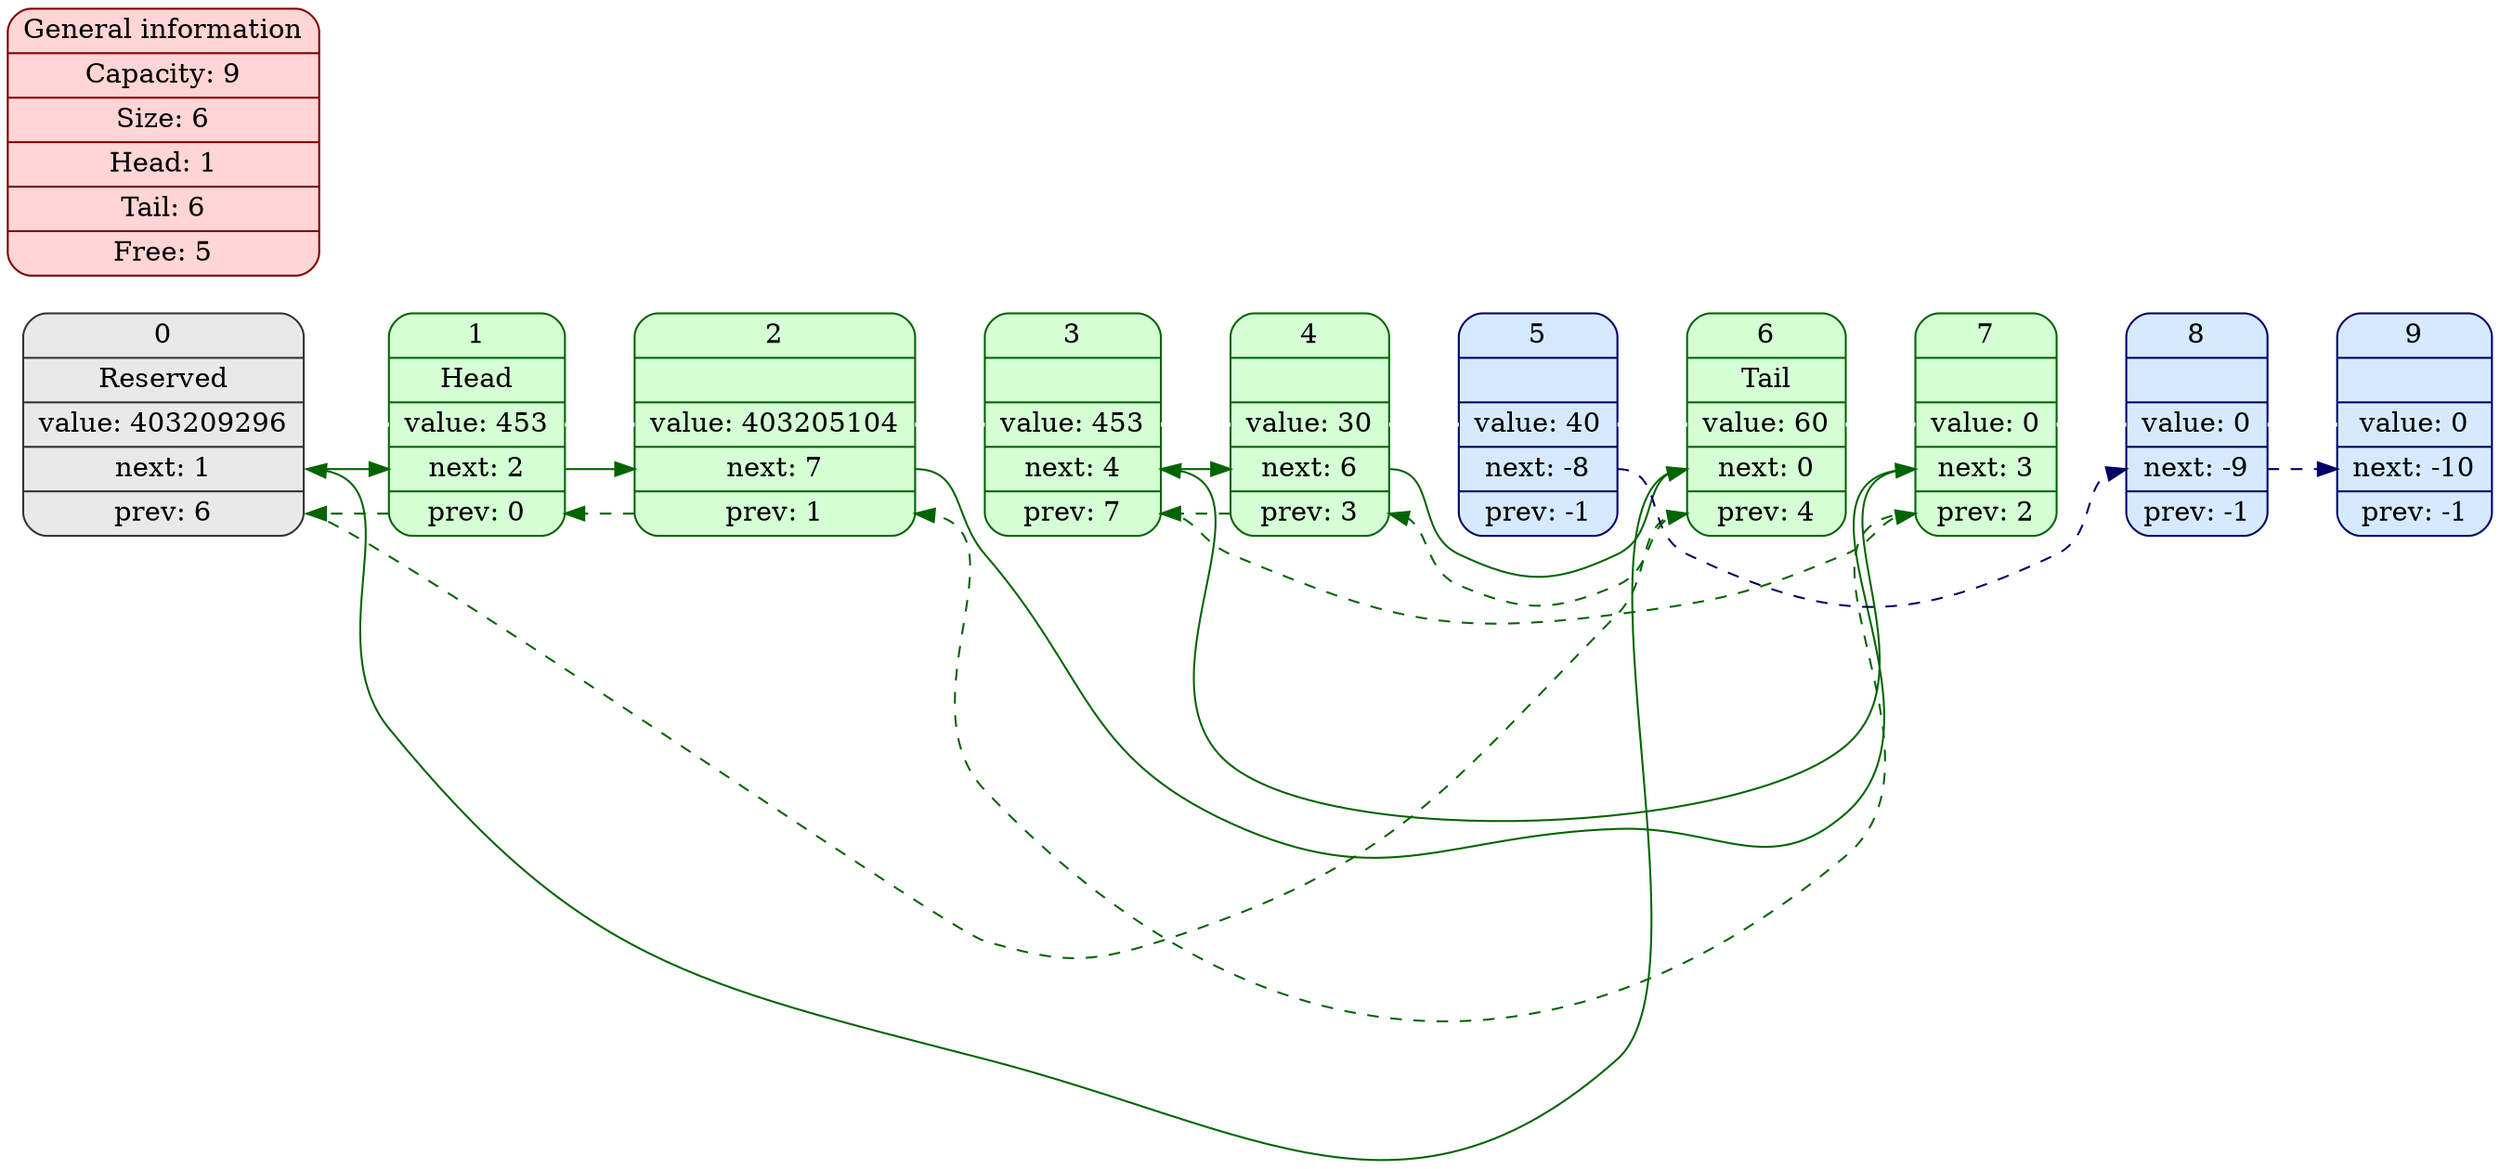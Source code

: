 digraph {
  rankdir = LR;
  node [shape = Mrecord, color = "#006400", style = filled, fillcolor = "#D5FFD5"];
{  el0[color = "#333333", style = filled, fillcolor = "#E9E9E9", label = "0 | Reserved | <d0> value: 403209296 | <n0> next: 1 | <p0> prev: 6"];
  el1[label = "1 | Head | <d1> value: 453 | <n1> next: 2 | <p1> prev: 0"];
  el2[label = "2 | | <d2> value: 403205104 | <n2> next: 7 | <p2> prev: 1"];
  el3[label = "3 | | <d3> value: 453 | <n3> next: 4 | <p3> prev: 7"];
  el4[label = "4 | | <d4> value: 30 | <n4> next: 6 | <p4> prev: 3"];
  el5[color = "#000066", style = filled, fillcolor = "#D5EAFF", label = "5 | | <d5> value: 40 | <n5> next: -8 | <p5> prev: -1"];
  el6[label = "6 | Tail | <d6> value: 60 | <n6> next: 0 | <p6> prev: 4"];
  el7[label = "7 | | <d7> value: 0 | <n7> next: 3 | <p7> prev: 2"];
  el8[color = "#000066", style = filled, fillcolor = "#D5EAFF", label = "8 | | <d8> value: 0 | <n8> next: -9 | <p8> prev: -1"];
  el9[color = "#000066", style = filled, fillcolor = "#D5EAFF", label = "9 | | <d9> value: 0 | <n9> next: -10 | <p9> prev: -1"];
  el0: <d0> ->el1: <d1> ->el2: <d2> ->el3: <d3> ->el4: <d4> ->el5: <d5> ->el6: <d6> ->el7: <d7> ->el8: <d8> ->el9: <d9> [weight = 1000, style = "bold", arrowhead = "none", color = "#FFFFFF"];
  el1: <n1> -> el2: <n2> [constraint = false, weight = 1, color = "#006400"];
  el2: <n2> -> el7: <n7> [constraint = false, weight = 1, color = "#006400"];
  el7: <n7> -> el3: <n3> [constraint = false, weight = 1, color = "#006400"];
  el3: <n3> -> el4: <n4> [constraint = false, weight = 1, color = "#006400"];
  el4: <n4> -> el6: <n6> [constraint = false, weight = 1, color = "#006400"];
  el6: <n6> -> el0: <n0> [constraint = false, weight = 1, color = "#006400"];
  el0: <n0> -> el1: <n1> [constraint = false, weight = 1, color = "#006400"];
  el6: <p6> -> el4: <p4> [constraint = false, weight = 1, color = "#006400", style = "dashed"];
  el4: <p4> -> el3: <p3> [constraint = false, weight = 1, color = "#006400", style = "dashed"];
  el3: <p3> -> el7: <p7> [constraint = false, weight = 1, color = "#006400", style = "dashed"];
  el7: <p7> -> el2: <p2> [constraint = false, weight = 1, color = "#006400", style = "dashed"];
  el2: <p2> -> el1: <p1> [constraint = false, weight = 1, color = "#006400", style = "dashed"];
  el1: <p1> -> el0: <p0> [constraint = false, weight = 1, color = "#006400", style = "dashed"];
  el0: <p0> -> el6: <p6> [constraint = false, weight = 1, color = "#006400", style = "dashed"];
  el5: <n5> -> el8: <n8> [constraint = false, weight = 1, color = "#000066", style = "dashed"];
  el8: <n8> -> el9: <n9> [constraint = false, weight = 1, color = "#000066", style = "dashed"];
}{  general[color = "#800000", style = filled, fillcolor = "#FFD5D5", label = "General information |      Capacity: 9 | Size: 6 | Head: 1 | Tail: 6 | Free: 5"];
}}